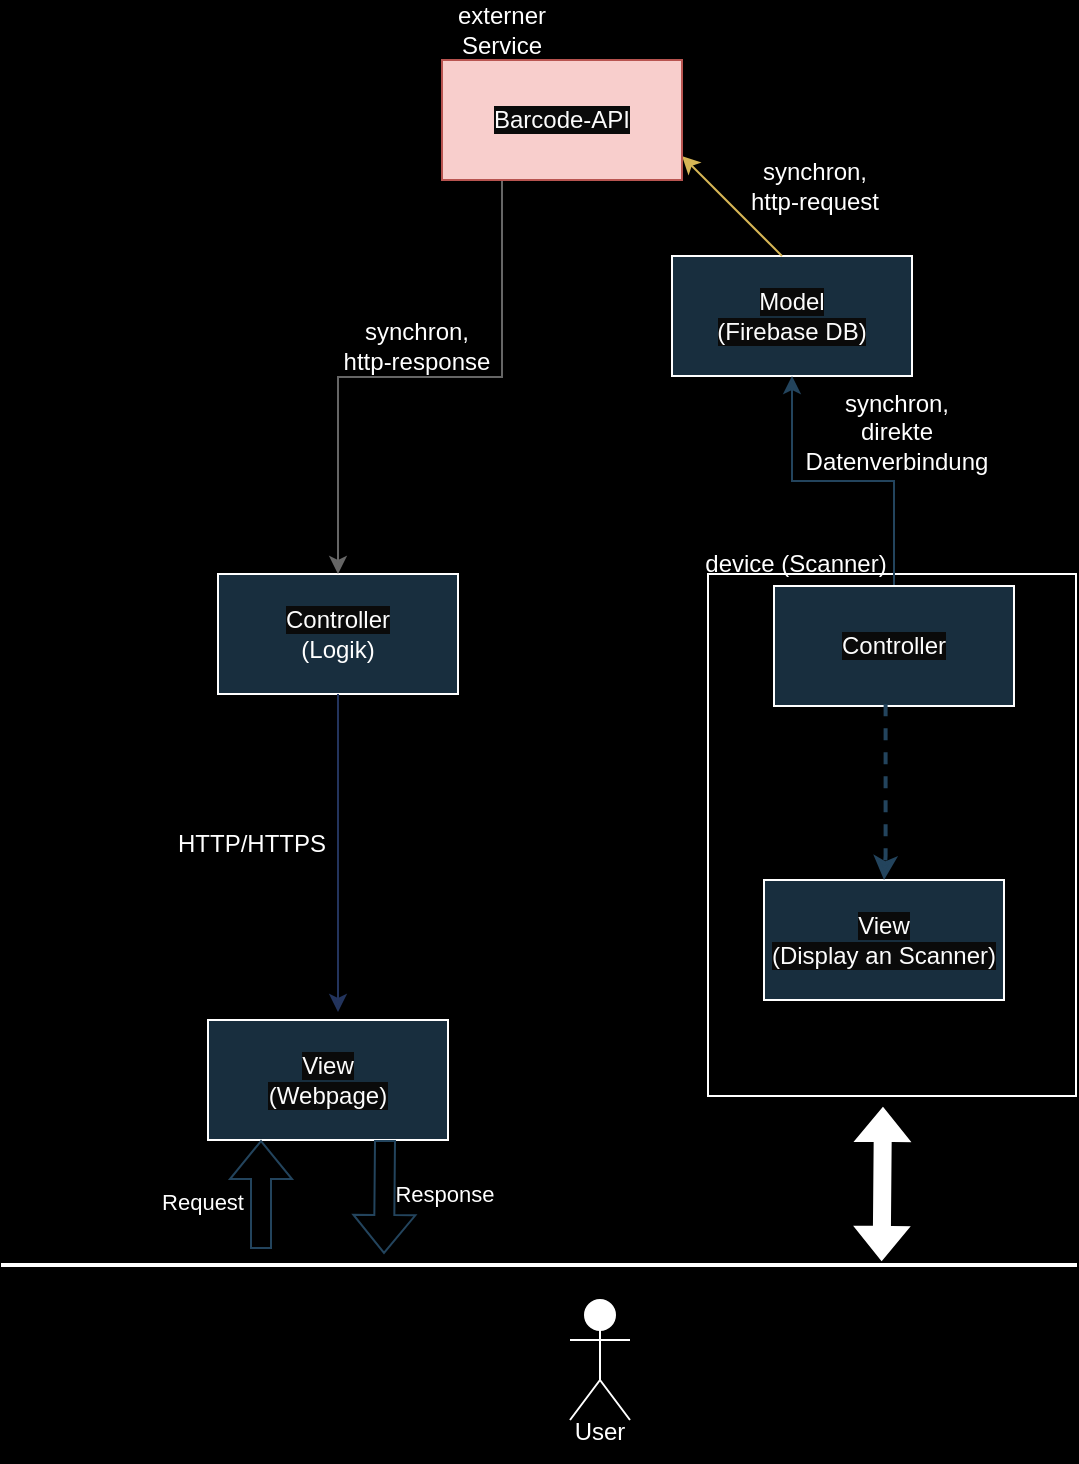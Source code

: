 <mxfile version="22.1.21" type="device">
  <diagram name="Seite-1" id="xDqqSftWTPO_Xgjcouw-">
    <mxGraphModel dx="999" dy="604" grid="0" gridSize="10" guides="1" tooltips="1" connect="1" arrows="1" fold="1" page="1" pageScale="1" pageWidth="827" pageHeight="1169" background="#000000" math="0" shadow="0">
      <root>
        <mxCell id="0" />
        <mxCell id="1" parent="0" />
        <mxCell id="kOa9PtWSLEOAeEtAXWd9-6" value="" style="rounded=0;whiteSpace=wrap;html=1;strokeColor=#FFFFFF;fillColor=none;" parent="1" vertex="1">
          <mxGeometry x="498" y="375" width="184" height="261" as="geometry" />
        </mxCell>
        <mxCell id="5bO6rvabhAOJ2PGEV7c8-1" value="&lt;span style=&quot;background-color: rgb(10, 10, 10);&quot;&gt;&lt;font color=&quot;#fcfcfc&quot;&gt;View&lt;br&gt;(Webpage)&lt;/font&gt;&lt;/span&gt;" style="rounded=0;whiteSpace=wrap;html=1;labelBackgroundColor=none;fillColor=#182E3E;strokeColor=#FFFFFF;fontColor=#FFFFFF;" parent="1" vertex="1">
          <mxGeometry x="248" y="598" width="120" height="60" as="geometry" />
        </mxCell>
        <mxCell id="5bO6rvabhAOJ2PGEV7c8-3" value="&lt;span style=&quot;background-color: rgb(10, 10, 10);&quot;&gt;&lt;font color=&quot;#fcfcfc&quot;&gt;Model&lt;br&gt;(Firebase DB)&lt;br&gt;&lt;/font&gt;&lt;/span&gt;" style="rounded=0;whiteSpace=wrap;html=1;labelBackgroundColor=none;fillColor=#182E3E;strokeColor=#FFFFFF;fontColor=#FFFFFF;" parent="1" vertex="1">
          <mxGeometry x="480" y="216" width="120" height="60" as="geometry" />
        </mxCell>
        <mxCell id="5bO6rvabhAOJ2PGEV7c8-6" value="&lt;font color=&quot;#fcfcfc&quot;&gt;&lt;span style=&quot;caret-color: rgb(252, 252, 252); background-color: rgb(10, 10, 10);&quot;&gt;Controller&lt;br&gt;&lt;/span&gt;&lt;/font&gt;&lt;font color=&quot;#ffffff&quot;&gt;(Logik)&lt;/font&gt;" style="rounded=0;whiteSpace=wrap;html=1;labelBackgroundColor=none;fillColor=#182E3E;strokeColor=#FFFFFF;fontColor=#FFFFFF;" parent="1" vertex="1">
          <mxGeometry x="253" y="375" width="120" height="60" as="geometry" />
        </mxCell>
        <mxCell id="5bO6rvabhAOJ2PGEV7c8-8" value="&lt;span style=&quot;background-color: rgb(10, 10, 10);&quot;&gt;&lt;font color=&quot;#fcfcfc&quot;&gt;View&lt;br&gt;(Display an Scanner)&lt;/font&gt;&lt;/span&gt;" style="rounded=0;whiteSpace=wrap;html=1;labelBackgroundColor=none;fillColor=#182E3E;strokeColor=#FFFFFF;fontColor=#FFFFFF;" parent="1" vertex="1">
          <mxGeometry x="526" y="528" width="120" height="60" as="geometry" />
        </mxCell>
        <mxCell id="5bO6rvabhAOJ2PGEV7c8-17" style="edgeStyle=orthogonalEdgeStyle;rounded=0;orthogonalLoop=1;jettySize=auto;html=1;exitX=0.5;exitY=0;exitDx=0;exitDy=0;entryX=0.5;entryY=1;entryDx=0;entryDy=0;labelBackgroundColor=none;fontColor=default;strokeColor=#23445D;" parent="1" source="5bO6rvabhAOJ2PGEV7c8-15" target="5bO6rvabhAOJ2PGEV7c8-3" edge="1">
          <mxGeometry relative="1" as="geometry" />
        </mxCell>
        <mxCell id="5bO6rvabhAOJ2PGEV7c8-15" value="&lt;font color=&quot;#fcfcfc&quot;&gt;&lt;span style=&quot;caret-color: rgb(252, 252, 252); background-color: rgb(10, 10, 10);&quot;&gt;Controller&lt;br&gt;&lt;/span&gt;&lt;/font&gt;" style="rounded=0;whiteSpace=wrap;html=1;labelBackgroundColor=none;fillColor=#182E3E;strokeColor=#FFFFFF;fontColor=#FFFFFF;" parent="1" vertex="1">
          <mxGeometry x="531" y="381" width="120" height="60" as="geometry" />
        </mxCell>
        <mxCell id="5bO6rvabhAOJ2PGEV7c8-16" style="edgeStyle=orthogonalEdgeStyle;rounded=0;orthogonalLoop=1;jettySize=auto;html=1;exitX=0.465;exitY=0.986;exitDx=0;exitDy=0;entryX=0.5;entryY=0;entryDx=0;entryDy=0;strokeWidth=2;exitPerimeter=0;dashed=1;labelBackgroundColor=none;fontColor=default;strokeColor=#23445D;" parent="1" source="5bO6rvabhAOJ2PGEV7c8-15" target="5bO6rvabhAOJ2PGEV7c8-8" edge="1">
          <mxGeometry relative="1" as="geometry">
            <mxPoint x="671" y="479" as="sourcePoint" />
            <mxPoint x="786" y="479" as="targetPoint" />
            <Array as="points">
              <mxPoint x="587" y="516" />
              <mxPoint x="586" y="516" />
            </Array>
          </mxGeometry>
        </mxCell>
        <mxCell id="5bO6rvabhAOJ2PGEV7c8-20" value="" style="shape=flexArrow;endArrow=classic;html=1;rounded=0;labelBackgroundColor=none;fontColor=default;strokeColor=#23445D;" parent="1" edge="1">
          <mxGeometry width="50" height="50" relative="1" as="geometry">
            <mxPoint x="274.5" y="712.5" as="sourcePoint" />
            <mxPoint x="274.5" y="658" as="targetPoint" />
          </mxGeometry>
        </mxCell>
        <mxCell id="5bO6rvabhAOJ2PGEV7c8-21" value="Request" style="edgeLabel;html=1;align=center;verticalAlign=middle;resizable=0;points=[];labelBackgroundColor=none;fontColor=#FFFFFF;" parent="5bO6rvabhAOJ2PGEV7c8-20" vertex="1" connectable="0">
          <mxGeometry x="0.35" y="2" relative="1" as="geometry">
            <mxPoint x="-28" y="13" as="offset" />
          </mxGeometry>
        </mxCell>
        <mxCell id="kOa9PtWSLEOAeEtAXWd9-1" value="&lt;font color=&quot;#ffffff&quot;&gt;&lt;span style=&quot;caret-color: rgb(255, 255, 255);&quot;&gt;&lt;br&gt;HTTP/HTTPS&lt;br&gt;&lt;/span&gt;&lt;/font&gt;" style="text;html=1;strokeColor=none;fillColor=none;align=center;verticalAlign=middle;whiteSpace=wrap;rounded=0;" parent="1" vertex="1">
          <mxGeometry x="240" y="487" width="60" height="30" as="geometry" />
        </mxCell>
        <mxCell id="kOa9PtWSLEOAeEtAXWd9-4" value="&lt;font color=&quot;#ffffff&quot;&gt;&lt;span style=&quot;caret-color: rgb(255, 255, 255);&quot;&gt;synchron,&lt;br&gt;direkte Datenverbindung&lt;br&gt;&lt;/span&gt;&lt;/font&gt;" style="text;html=1;strokeColor=none;fillColor=none;align=center;verticalAlign=middle;whiteSpace=wrap;rounded=0;" parent="1" vertex="1">
          <mxGeometry x="538" y="289" width="109" height="30" as="geometry" />
        </mxCell>
        <mxCell id="gT1sF4StvgsdI12I53-b-7" style="edgeStyle=orthogonalEdgeStyle;rounded=0;orthogonalLoop=1;jettySize=auto;html=1;entryX=0.5;entryY=0;entryDx=0;entryDy=0;strokeColor=#666666;exitX=0.25;exitY=1;exitDx=0;exitDy=0;fillColor=#f5f5f5;" parent="1" source="kOa9PtWSLEOAeEtAXWd9-16" target="5bO6rvabhAOJ2PGEV7c8-6" edge="1">
          <mxGeometry relative="1" as="geometry" />
        </mxCell>
        <mxCell id="kOa9PtWSLEOAeEtAXWd9-5" value="&lt;font color=&quot;#ffffff&quot;&gt;&lt;span style=&quot;caret-color: rgb(255, 255, 255);&quot;&gt;synchron,&lt;br&gt;http-response&lt;br&gt;&lt;/span&gt;&lt;/font&gt;" style="text;html=1;strokeColor=none;fillColor=none;align=center;verticalAlign=middle;whiteSpace=wrap;rounded=0;" parent="1" vertex="1">
          <mxGeometry x="309" y="246" width="87" height="30" as="geometry" />
        </mxCell>
        <mxCell id="kOa9PtWSLEOAeEtAXWd9-7" value="&lt;font color=&quot;#ffffff&quot;&gt;device (Scanner)&lt;/font&gt;" style="text;html=1;strokeColor=none;fillColor=none;align=center;verticalAlign=middle;whiteSpace=wrap;rounded=0;" parent="1" vertex="1">
          <mxGeometry x="491" y="355" width="102" height="30" as="geometry" />
        </mxCell>
        <mxCell id="kOa9PtWSLEOAeEtAXWd9-9" value="" style="shape=flexArrow;endArrow=classic;startArrow=classic;html=1;rounded=0;fillColor=default;exitX=0.819;exitY=-0.073;exitDx=0;exitDy=0;exitPerimeter=0;" parent="1" source="gT1sF4StvgsdI12I53-b-1" edge="1">
          <mxGeometry width="100" height="100" relative="1" as="geometry">
            <mxPoint x="585.5" y="687" as="sourcePoint" />
            <mxPoint x="585.5" y="640" as="targetPoint" />
          </mxGeometry>
        </mxCell>
        <mxCell id="kOa9PtWSLEOAeEtAXWd9-10" value="Actor" style="shape=umlActor;verticalLabelPosition=bottom;verticalAlign=top;html=1;outlineConnect=0;strokeColor=#FFFFFF;" parent="1" vertex="1">
          <mxGeometry x="429" y="738" width="30" height="60" as="geometry" />
        </mxCell>
        <mxCell id="kOa9PtWSLEOAeEtAXWd9-11" value="&lt;font color=&quot;#ffffff&quot;&gt;User&lt;/font&gt;" style="text;html=1;strokeColor=none;fillColor=none;align=center;verticalAlign=middle;whiteSpace=wrap;rounded=0;" parent="1" vertex="1">
          <mxGeometry x="414" y="789" width="60" height="30" as="geometry" />
        </mxCell>
        <mxCell id="kOa9PtWSLEOAeEtAXWd9-15" value="" style="endArrow=classic;html=1;rounded=0;strokeColor=#d6b656;fillColor=#fff2cc;" parent="1" edge="1">
          <mxGeometry width="50" height="50" relative="1" as="geometry">
            <mxPoint x="535" y="216" as="sourcePoint" />
            <mxPoint x="485" y="166" as="targetPoint" />
          </mxGeometry>
        </mxCell>
        <mxCell id="kOa9PtWSLEOAeEtAXWd9-16" value="&lt;span style=&quot;background-color: rgb(10, 10, 10);&quot;&gt;&lt;font color=&quot;#fcfcfc&quot;&gt;Barcode-API&lt;br&gt;&lt;/font&gt;&lt;/span&gt;" style="rounded=0;whiteSpace=wrap;html=1;labelBackgroundColor=none;fillColor=#f8cecc;strokeColor=#b85450;" parent="1" vertex="1">
          <mxGeometry x="365" y="118" width="120" height="60" as="geometry" />
        </mxCell>
        <mxCell id="kOa9PtWSLEOAeEtAXWd9-17" value="&lt;font color=&quot;#ffffff&quot;&gt;&lt;span style=&quot;caret-color: rgb(255, 255, 255);&quot;&gt;synchron,&lt;br&gt;http-request&lt;br&gt;&lt;/span&gt;&lt;/font&gt;" style="text;html=1;strokeColor=none;fillColor=none;align=center;verticalAlign=middle;whiteSpace=wrap;rounded=0;" parent="1" vertex="1">
          <mxGeometry x="511" y="154" width="81" height="54" as="geometry" />
        </mxCell>
        <mxCell id="kOa9PtWSLEOAeEtAXWd9-19" value="&lt;font color=&quot;#ffffff&quot;&gt;&lt;span style=&quot;caret-color: rgb(255, 255, 255);&quot;&gt;externer Service&lt;/span&gt;&lt;/font&gt;" style="text;html=1;strokeColor=none;fillColor=none;align=center;verticalAlign=middle;whiteSpace=wrap;rounded=0;" parent="1" vertex="1">
          <mxGeometry x="365" y="88" width="60" height="30" as="geometry" />
        </mxCell>
        <mxCell id="gT1sF4StvgsdI12I53-b-1" value="" style="rounded=0;whiteSpace=wrap;html=1;strokeColor=#FFFFFF;fillColor=none;" parent="1" vertex="1">
          <mxGeometry x="145" y="720" width="537" height="1" as="geometry" />
        </mxCell>
        <mxCell id="gT1sF4StvgsdI12I53-b-2" value="" style="shape=flexArrow;endArrow=classic;html=1;rounded=0;labelBackgroundColor=none;fontColor=default;strokeColor=#23445D;" parent="1" edge="1">
          <mxGeometry width="50" height="50" relative="1" as="geometry">
            <mxPoint x="336.5" y="658" as="sourcePoint" />
            <mxPoint x="336" y="715" as="targetPoint" />
          </mxGeometry>
        </mxCell>
        <mxCell id="gT1sF4StvgsdI12I53-b-3" value="Response" style="edgeLabel;html=1;align=center;verticalAlign=middle;resizable=0;points=[];labelBackgroundColor=none;fontColor=#FFFFFF;" parent="gT1sF4StvgsdI12I53-b-2" vertex="1" connectable="0">
          <mxGeometry x="0.35" y="2" relative="1" as="geometry">
            <mxPoint x="28" y="-12" as="offset" />
          </mxGeometry>
        </mxCell>
        <mxCell id="gT1sF4StvgsdI12I53-b-6" value="" style="endArrow=classic;html=1;rounded=0;strokeColor=#23345D;exitX=0.5;exitY=1;exitDx=0;exitDy=0;" parent="1" source="5bO6rvabhAOJ2PGEV7c8-6" edge="1">
          <mxGeometry width="50" height="50" relative="1" as="geometry">
            <mxPoint x="311" y="438" as="sourcePoint" />
            <mxPoint x="313" y="594" as="targetPoint" />
          </mxGeometry>
        </mxCell>
      </root>
    </mxGraphModel>
  </diagram>
</mxfile>
